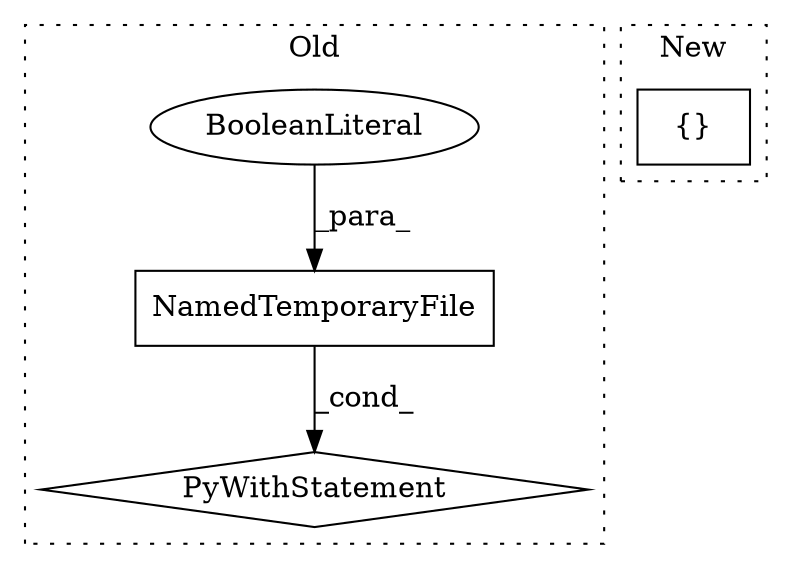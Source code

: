 digraph G {
subgraph cluster0 {
1 [label="NamedTemporaryFile" a="32" s="6324,6348" l="19,1" shape="box"];
3 [label="BooleanLiteral" a="9" s="6343" l="5" shape="ellipse"];
4 [label="PyWithStatement" a="104" s="6305,6349" l="10,2" shape="diamond"];
label = "Old";
style="dotted";
}
subgraph cluster1 {
2 [label="{}" a="4" s="5683,5817" l="1,1" shape="box"];
label = "New";
style="dotted";
}
1 -> 4 [label="_cond_"];
3 -> 1 [label="_para_"];
}